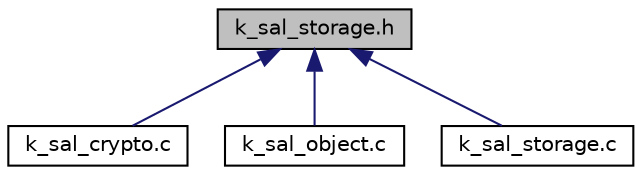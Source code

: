 digraph "k_sal_storage.h"
{
 // LATEX_PDF_SIZE
  edge [fontname="Helvetica",fontsize="10",labelfontname="Helvetica",labelfontsize="10"];
  node [fontname="Helvetica",fontsize="10",shape=record];
  Node1 [label="k_sal_storage.h",height=0.2,width=0.4,color="black", fillcolor="grey75", style="filled", fontcolor="black",tooltip="Interface for storage operation."];
  Node1 -> Node2 [dir="back",color="midnightblue",fontsize="10",style="solid",fontname="Helvetica"];
  Node2 [label="k_sal_crypto.c",height=0.2,width=0.4,color="black", fillcolor="white", style="filled",URL="$k__sal__crypto_8c.html",tooltip="SAL crypto for microchip."];
  Node1 -> Node3 [dir="back",color="midnightblue",fontsize="10",style="solid",fontname="Helvetica"];
  Node3 [label="k_sal_object.c",height=0.2,width=0.4,color="black", fillcolor="white", style="filled",URL="$k__sal__object_8c.html",tooltip="SAL Object for Mircrochip."];
  Node1 -> Node4 [dir="back",color="midnightblue",fontsize="10",style="solid",fontname="Helvetica"];
  Node4 [label="k_sal_storage.c",height=0.2,width=0.4,color="black", fillcolor="white", style="filled",URL="$k__sal__storage_8c.html",tooltip="SAL storage for Microchip."];
}
